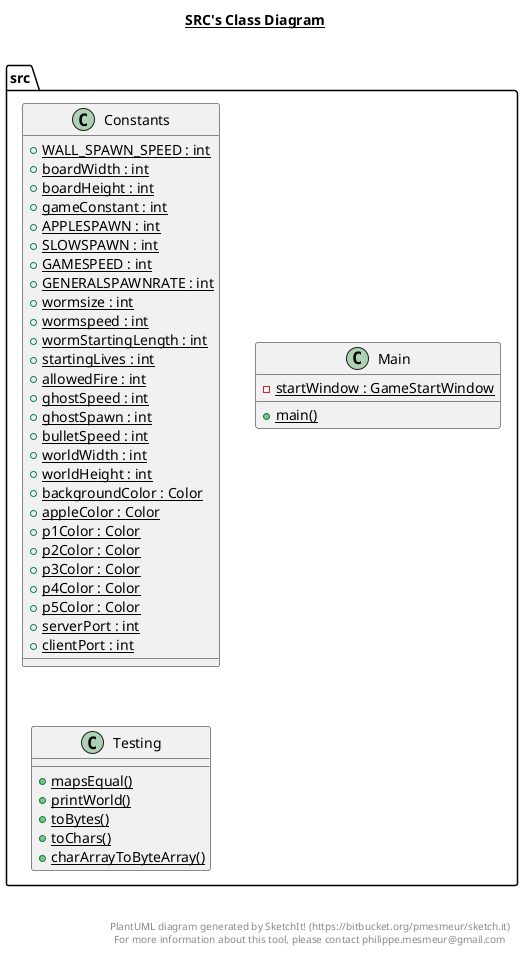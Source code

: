 @startuml

title __SRC's Class Diagram__\n

  package src {
    class Constants {
        {static} + WALL_SPAWN_SPEED : int
        {static} + boardWidth : int
        {static} + boardHeight : int
        {static} + gameConstant : int
        {static} + APPLESPAWN : int
        {static} + SLOWSPAWN : int
        {static} + GAMESPEED : int
        {static} + GENERALSPAWNRATE : int
        {static} + wormsize : int
        {static} + wormspeed : int
        {static} + wormStartingLength : int
        {static} + startingLives : int
        {static} + allowedFire : int
        {static} + ghostSpeed : int
        {static} + ghostSpawn : int
        {static} + bulletSpeed : int
        {static} + worldWidth : int
        {static} + worldHeight : int
        {static} + backgroundColor : Color
        {static} + appleColor : Color
        {static} + p1Color : Color
        {static} + p2Color : Color
        {static} + p3Color : Color
        {static} + p4Color : Color
        {static} + p5Color : Color
        {static} + serverPort : int
        {static} + clientPort : int
    }
  }
  

  package src {
    class Main {
        {static} - startWindow : GameStartWindow
        {static} + main()
    }
  }
  

  package src {
    class Testing {
        {static} + mapsEqual()
        {static} + printWorld()
        {static} + toBytes()
        {static} + toChars()
        {static} + charArrayToByteArray()
    }
  }
  



right footer


PlantUML diagram generated by SketchIt! (https://bitbucket.org/pmesmeur/sketch.it)
For more information about this tool, please contact philippe.mesmeur@gmail.com
endfooter

@enduml
